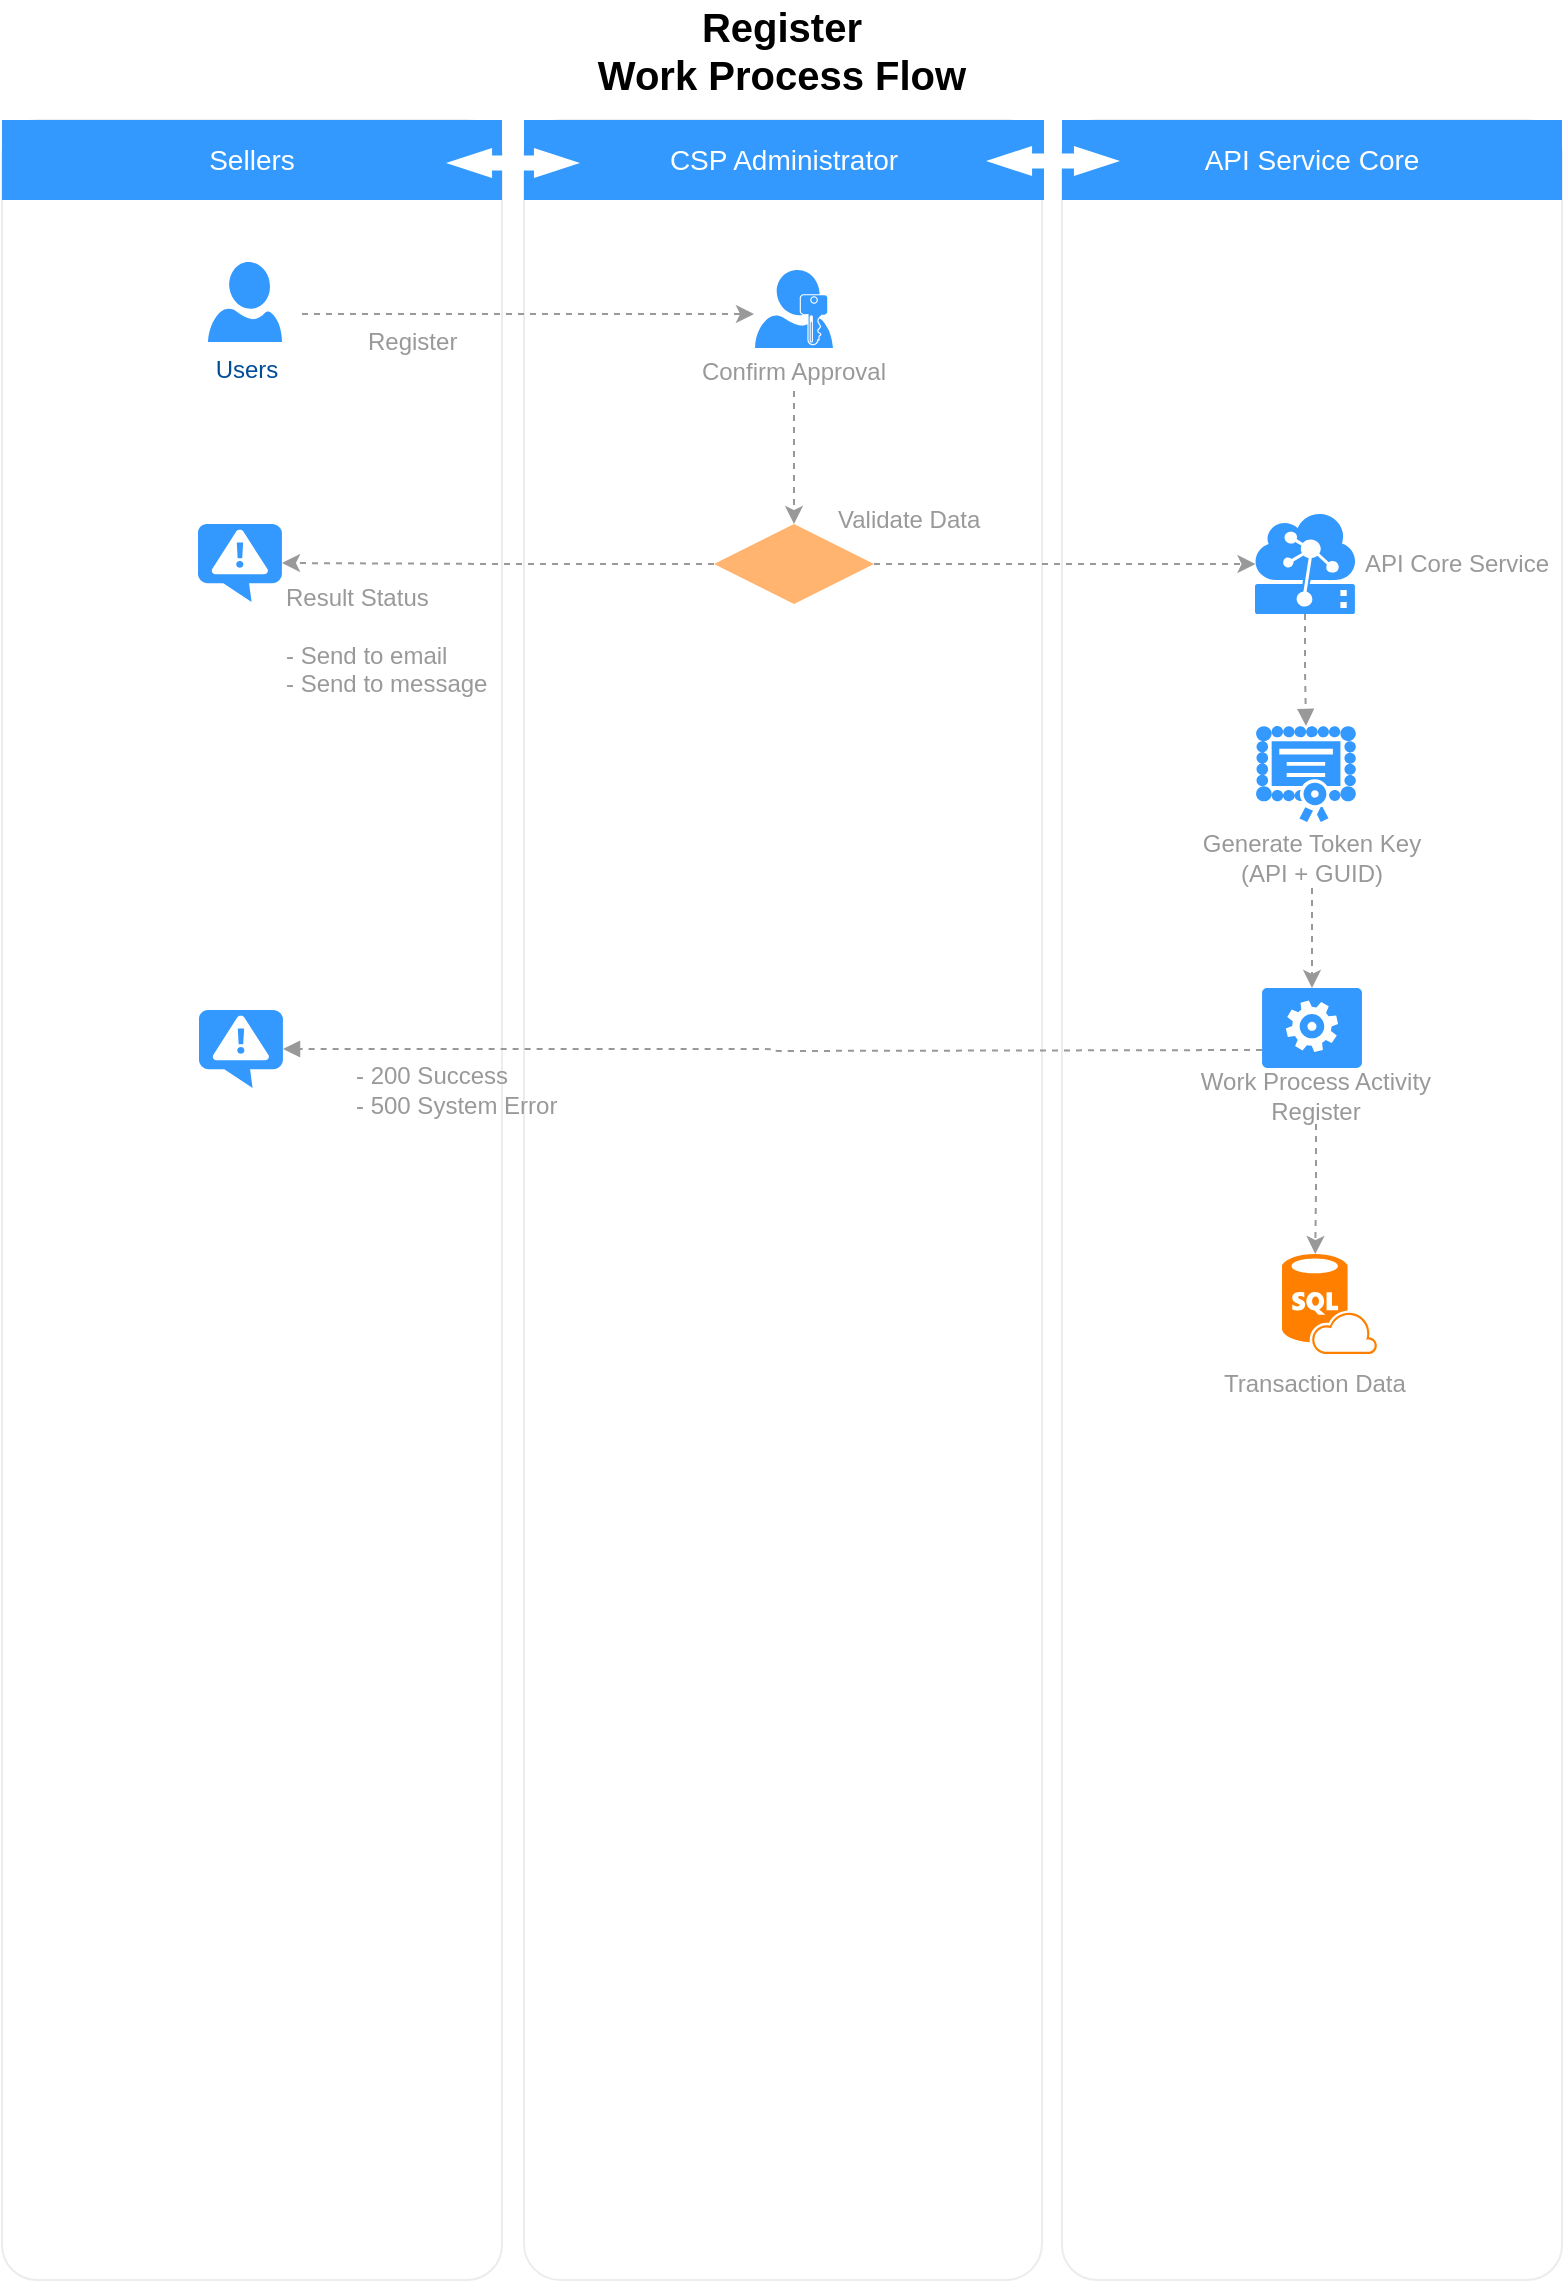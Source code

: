 <mxfile version="10.8.0" type="github"><diagram id="oyJG5gAHa9CKH-HlgH-Q" name="Page-1"><mxGraphModel dx="1220" dy="679" grid="1" gridSize="10" guides="1" tooltips="1" connect="1" arrows="1" fold="1" page="1" pageScale="1" pageWidth="827" pageHeight="1169" math="0" shadow="0"><root><mxCell id="0"/><mxCell id="1" parent="0"/><mxCell id="jnZ3MKr4NMhwEXzCHSw7-1" value="" style="rounded=1;whiteSpace=wrap;html=1;strokeColor=#E6E6E6;strokeWidth=1;fillColor=#FFFFFF;fontFamily=Helvetica;fontSize=14;fontColor=#FFB366;opacity=75;verticalAlign=top;fontStyle=1;arcSize=7;" vertex="1" parent="1"><mxGeometry x="560" y="80" width="250" height="1080" as="geometry"/></mxCell><mxCell id="jnZ3MKr4NMhwEXzCHSw7-2" value="" style="rounded=1;whiteSpace=wrap;html=1;strokeColor=#E6E6E6;strokeWidth=1;fillColor=#FFFFFF;fontFamily=Helvetica;fontSize=14;fontColor=#FFB366;opacity=75;verticalAlign=top;fontStyle=1;arcSize=7;" vertex="1" parent="1"><mxGeometry x="291" y="80" width="259" height="1080" as="geometry"/></mxCell><mxCell id="jnZ3MKr4NMhwEXzCHSw7-3" value="" style="rounded=1;whiteSpace=wrap;html=1;strokeColor=#E6E6E6;strokeWidth=1;fillColor=#FFFFFF;fontFamily=Helvetica;fontSize=14;fontColor=#FFB366;opacity=75;verticalAlign=top;fontStyle=1;arcSize=7;" vertex="1" parent="1"><mxGeometry x="30" y="80" width="250" height="1080" as="geometry"/></mxCell><mxCell id="jnZ3MKr4NMhwEXzCHSw7-4" value="Sellers" style="whiteSpace=wrap;html=1;dashed=1;strokeColor=none;strokeWidth=2;fillColor=#3399FF;fontFamily=Helvetica;fontSize=14;fontColor=#FFFFFF;fontStyle=0" vertex="1" parent="1"><mxGeometry x="30" y="80" width="250" height="40" as="geometry"/></mxCell><mxCell id="jnZ3MKr4NMhwEXzCHSw7-5" value="CSP Administrator" style="whiteSpace=wrap;html=1;dashed=1;strokeColor=none;strokeWidth=2;fillColor=#3399FF;fontFamily=Helvetica;fontSize=14;fontColor=#FFFFFF;fontStyle=0" vertex="1" parent="1"><mxGeometry x="291" y="80" width="260" height="40" as="geometry"/></mxCell><mxCell id="jnZ3MKr4NMhwEXzCHSw7-6" value="API Service Core" style="whiteSpace=wrap;html=1;dashed=1;strokeColor=none;strokeWidth=2;fillColor=#3399FF;fontFamily=Helvetica;fontSize=14;fontColor=#FFFFFF;fontStyle=0" vertex="1" parent="1"><mxGeometry x="560" y="80" width="250" height="40" as="geometry"/></mxCell><mxCell id="jnZ3MKr4NMhwEXzCHSw7-7" value="" style="shape=mxgraph.arrows.two_way_arrow_horizontal;html=1;verticalLabelPosition=bottom;verticalAlign=top;strokeWidth=2;strokeColor=none;dashed=1;fillColor=#FFFFFF;fontFamily=Verdana;fontSize=12;fontColor=#00BEF2" vertex="1" parent="1"><mxGeometry x="522" y="93" width="67" height="15" as="geometry"/></mxCell><mxCell id="jnZ3MKr4NMhwEXzCHSw7-8" value="Users" style="verticalLabelPosition=bottom;html=1;verticalAlign=top;strokeColor=none;fillColor=#3399FF;shape=mxgraph.azure.user;dashed=1;fontSize=12;fontColor=#004C99" vertex="1" parent="1"><mxGeometry x="133" y="151" width="37" height="40" as="geometry"/></mxCell><mxCell id="jnZ3MKr4NMhwEXzCHSw7-9" value="Register&lt;br&gt;Work Process Flow" style="text;html=1;strokeColor=none;fillColor=none;align=center;verticalAlign=middle;whiteSpace=wrap;rounded=0;fontStyle=1;fontSize=20;" vertex="1" parent="1"><mxGeometry x="290" y="20" width="260" height="50" as="geometry"/></mxCell><mxCell id="jnZ3MKr4NMhwEXzCHSw7-10" value="" style="shape=mxgraph.arrows.two_way_arrow_horizontal;html=1;verticalLabelPosition=bottom;verticalAlign=top;strokeWidth=2;strokeColor=none;dashed=1;fillColor=#FFFFFF;fontFamily=Verdana;fontSize=12;fontColor=#00BEF2" vertex="1" parent="1"><mxGeometry x="252" y="94" width="67" height="15" as="geometry"/></mxCell><mxCell id="jnZ3MKr4NMhwEXzCHSw7-11" style="edgeStyle=orthogonalEdgeStyle;rounded=0;orthogonalLoop=1;jettySize=auto;html=1;fontSize=14;strokeColor=#999999;dashed=1;" edge="1" parent="1"><mxGeometry relative="1" as="geometry"><mxPoint x="406" y="177" as="targetPoint"/><mxPoint x="180" y="177" as="sourcePoint"/></mxGeometry></mxCell><mxCell id="jnZ3MKr4NMhwEXzCHSw7-13" value="" style="group" vertex="1" connectable="0" parent="1"><mxGeometry x="366" y="155" width="120" height="60.5" as="geometry"/></mxCell><mxCell id="jnZ3MKr4NMhwEXzCHSw7-14" value="" style="pointerEvents=1;shadow=0;dashed=0;html=1;strokeColor=none;labelPosition=center;verticalLabelPosition=bottom;verticalAlign=top;align=center;shape=mxgraph.mscae.enterprise.user_permissions;fillColor=#3399FF;fontSize=14;" vertex="1" parent="jnZ3MKr4NMhwEXzCHSw7-13"><mxGeometry x="40.5" width="39" height="39" as="geometry"/></mxCell><mxCell id="jnZ3MKr4NMhwEXzCHSw7-15" value="&lt;font color=&quot;#999999&quot; style=&quot;font-size: 12px&quot;&gt;Confirm Approval&lt;/font&gt;" style="text;html=1;strokeColor=none;fillColor=none;align=center;verticalAlign=middle;whiteSpace=wrap;rounded=0;fontSize=12;" vertex="1" parent="jnZ3MKr4NMhwEXzCHSw7-13"><mxGeometry y="40.5" width="120" height="20" as="geometry"/></mxCell><mxCell id="jnZ3MKr4NMhwEXzCHSw7-19" value="" style="group" vertex="1" connectable="0" parent="1"><mxGeometry x="628" y="380" width="114" height="81" as="geometry"/></mxCell><mxCell id="jnZ3MKr4NMhwEXzCHSw7-20" value="" style="pointerEvents=1;shadow=0;dashed=0;html=1;strokeColor=none;labelPosition=center;verticalLabelPosition=bottom;verticalAlign=top;align=center;shape=mxgraph.mscae.intune.inventory_license;fillColor=#3399FF;fontSize=14;" vertex="1" parent="jnZ3MKr4NMhwEXzCHSw7-19"><mxGeometry x="29" y="3" width="50" height="48" as="geometry"/></mxCell><mxCell id="jnZ3MKr4NMhwEXzCHSw7-21" value="Generate Token Key&lt;br&gt;(API + GUID)&lt;br&gt;" style="text;html=1;strokeColor=none;fillColor=none;align=center;verticalAlign=middle;whiteSpace=wrap;rounded=0;fontSize=12;fontColor=#999999;" vertex="1" parent="jnZ3MKr4NMhwEXzCHSw7-19"><mxGeometry y="54" width="114" height="30" as="geometry"/></mxCell><mxCell id="jnZ3MKr4NMhwEXzCHSw7-22" value="Register" style="text;html=1;strokeColor=none;fillColor=none;align=left;verticalAlign=middle;whiteSpace=wrap;rounded=0;fontSize=12;fontColor=#999999;" vertex="1" parent="1"><mxGeometry x="211" y="181" width="59" height="20" as="geometry"/></mxCell><mxCell id="jnZ3MKr4NMhwEXzCHSw7-28" style="edgeStyle=orthogonalEdgeStyle;rounded=0;orthogonalLoop=1;jettySize=auto;html=1;exitX=0.5;exitY=1;exitDx=0;exitDy=0;exitPerimeter=0;entryX=0.5;entryY=0;entryDx=0;entryDy=0;startArrow=none;startFill=0;endArrow=block;endFill=1;strokeColor=#999999;fontSize=12;fontColor=#999999;dashed=1;entryPerimeter=0;" edge="1" parent="1" source="jnZ3MKr4NMhwEXzCHSw7-29" target="jnZ3MKr4NMhwEXzCHSw7-20"><mxGeometry relative="1" as="geometry"/></mxCell><mxCell id="jnZ3MKr4NMhwEXzCHSw7-29" value="" style="shadow=0;dashed=0;html=1;strokeColor=none;labelPosition=center;verticalLabelPosition=bottom;verticalAlign=top;align=center;shape=mxgraph.mscae.cloud.iot_edge;fillColor=#3399FF;pointerEvents=1;fontSize=12;fontColor=#999999;" vertex="1" parent="1"><mxGeometry x="656.5" y="277" width="50" height="50" as="geometry"/></mxCell><mxCell id="jnZ3MKr4NMhwEXzCHSw7-70" value="API Core Service" style="text;html=1;strokeColor=none;fillColor=none;align=center;verticalAlign=middle;whiteSpace=wrap;rounded=0;fontSize=12;fontColor=#999999;" vertex="1" parent="1"><mxGeometry x="707" y="287" width="101" height="29" as="geometry"/></mxCell><mxCell id="jnZ3MKr4NMhwEXzCHSw7-88" style="edgeStyle=orthogonalEdgeStyle;rounded=0;orthogonalLoop=1;jettySize=auto;html=1;exitX=0.5;exitY=1;exitDx=0;exitDy=0;entryX=0.5;entryY=0;entryDx=0;entryDy=0;entryPerimeter=0;dashed=1;strokeColor=#999999;" edge="1" parent="1" source="jnZ3MKr4NMhwEXzCHSw7-21" target="jnZ3MKr4NMhwEXzCHSw7-86"><mxGeometry relative="1" as="geometry"/></mxCell><mxCell id="jnZ3MKr4NMhwEXzCHSw7-89" value="" style="group" vertex="1" connectable="0" parent="1"><mxGeometry x="647" y="514" width="120" height="68" as="geometry"/></mxCell><mxCell id="jnZ3MKr4NMhwEXzCHSw7-86" value="" style="verticalLabelPosition=bottom;html=1;verticalAlign=top;align=center;strokeColor=none;fillColor=#3399FF;shape=mxgraph.azure.worker_role;fontSize=12;fontColor=#999999;" vertex="1" parent="jnZ3MKr4NMhwEXzCHSw7-89"><mxGeometry x="13" width="50" height="40" as="geometry"/></mxCell><mxCell id="jnZ3MKr4NMhwEXzCHSw7-87" value="Work Process Activity&lt;br&gt;Register" style="text;html=1;strokeColor=none;fillColor=none;align=center;verticalAlign=middle;whiteSpace=wrap;rounded=0;fontSize=12;fontColor=#999999;" vertex="1" parent="jnZ3MKr4NMhwEXzCHSw7-89"><mxGeometry x="-40" y="39" width="160" height="29" as="geometry"/></mxCell><mxCell id="jnZ3MKr4NMhwEXzCHSw7-90" value="" style="verticalLabelPosition=bottom;html=1;verticalAlign=top;align=center;strokeColor=none;fillColor=#3399FF;shape=mxgraph.azure.notification_topic;fontSize=12;fontColor=#999999;" vertex="1" parent="1"><mxGeometry x="128.5" y="525" width="42" height="39" as="geometry"/></mxCell><mxCell id="jnZ3MKr4NMhwEXzCHSw7-91" style="edgeStyle=orthogonalEdgeStyle;rounded=1;orthogonalLoop=1;jettySize=auto;html=1;entryX=1;entryY=0.5;entryDx=0;entryDy=0;entryPerimeter=0;dashed=1;startArrow=none;startFill=0;endArrow=block;endFill=1;strokeColor=#999999;fontSize=12;fontColor=#999999;" edge="1" parent="1" target="jnZ3MKr4NMhwEXzCHSw7-90"><mxGeometry relative="1" as="geometry"><mxPoint x="660" y="545" as="sourcePoint"/></mxGeometry></mxCell><mxCell id="jnZ3MKr4NMhwEXzCHSw7-92" value="- 200 Success&lt;br&gt;- 500 System Error&lt;br&gt;" style="text;html=1;strokeColor=none;fillColor=none;align=left;verticalAlign=middle;whiteSpace=wrap;rounded=0;fontSize=12;fontColor=#999999;" vertex="1" parent="1"><mxGeometry x="205" y="546" width="126" height="38" as="geometry"/></mxCell><mxCell id="jnZ3MKr4NMhwEXzCHSw7-93" value="" style="group" vertex="1" connectable="0" parent="1"><mxGeometry x="639" y="647" width="108" height="79" as="geometry"/></mxCell><mxCell id="jnZ3MKr4NMhwEXzCHSw7-52" value="" style="group" vertex="1" connectable="0" parent="jnZ3MKr4NMhwEXzCHSw7-93"><mxGeometry width="108" height="79" as="geometry"/></mxCell><mxCell id="jnZ3MKr4NMhwEXzCHSw7-53" value="Transaction Data" style="text;html=1;strokeColor=none;fillColor=none;align=left;verticalAlign=middle;whiteSpace=wrap;rounded=0;fontSize=12;fontColor=#999999;" vertex="1" parent="jnZ3MKr4NMhwEXzCHSw7-52"><mxGeometry y="50" width="108" height="29" as="geometry"/></mxCell><mxCell id="jnZ3MKr4NMhwEXzCHSw7-54" value="" style="verticalLabelPosition=bottom;html=1;verticalAlign=top;align=center;strokeColor=none;fillColor=#FF8000;shape=mxgraph.azure.sql_database_sql_azure;fontSize=12;fontColor=#999999;" vertex="1" parent="jnZ3MKr4NMhwEXzCHSw7-52"><mxGeometry x="31" width="47.5" height="50" as="geometry"/></mxCell><mxCell id="jnZ3MKr4NMhwEXzCHSw7-95" style="edgeStyle=orthogonalEdgeStyle;rounded=0;orthogonalLoop=1;jettySize=auto;html=1;exitX=0.5;exitY=1;exitDx=0;exitDy=0;entryX=0.35;entryY=0;entryDx=0;entryDy=0;entryPerimeter=0;dashed=1;strokeColor=#999999;" edge="1" parent="1" source="jnZ3MKr4NMhwEXzCHSw7-87" target="jnZ3MKr4NMhwEXzCHSw7-54"><mxGeometry relative="1" as="geometry"/></mxCell><mxCell id="jnZ3MKr4NMhwEXzCHSw7-99" style="edgeStyle=orthogonalEdgeStyle;rounded=0;orthogonalLoop=1;jettySize=auto;html=1;exitX=1;exitY=0.5;exitDx=0;exitDy=0;entryX=0.005;entryY=0.5;entryDx=0;entryDy=0;entryPerimeter=0;dashed=1;strokeColor=#999999;" edge="1" parent="1" source="jnZ3MKr4NMhwEXzCHSw7-96" target="jnZ3MKr4NMhwEXzCHSw7-29"><mxGeometry relative="1" as="geometry"/></mxCell><mxCell id="jnZ3MKr4NMhwEXzCHSw7-104" style="edgeStyle=orthogonalEdgeStyle;rounded=0;orthogonalLoop=1;jettySize=auto;html=1;exitX=0;exitY=0.5;exitDx=0;exitDy=0;entryX=1;entryY=0.5;entryDx=0;entryDy=0;entryPerimeter=0;dashed=1;strokeColor=#999999;" edge="1" parent="1" source="jnZ3MKr4NMhwEXzCHSw7-96" target="jnZ3MKr4NMhwEXzCHSw7-101"><mxGeometry relative="1" as="geometry"/></mxCell><mxCell id="jnZ3MKr4NMhwEXzCHSw7-96" value="" style="rhombus;whiteSpace=wrap;html=1;strokeColor=none;strokeWidth=1;fillColor=#FFB570;fontSize=12;fontColor=#999999;align=left;" vertex="1" parent="1"><mxGeometry x="386" y="282" width="80" height="40" as="geometry"/></mxCell><mxCell id="jnZ3MKr4NMhwEXzCHSw7-97" style="edgeStyle=orthogonalEdgeStyle;rounded=0;orthogonalLoop=1;jettySize=auto;html=1;exitX=0.5;exitY=1;exitDx=0;exitDy=0;entryX=0.5;entryY=0;entryDx=0;entryDy=0;dashed=1;strokeColor=#999999;" edge="1" parent="1" source="jnZ3MKr4NMhwEXzCHSw7-15" target="jnZ3MKr4NMhwEXzCHSw7-96"><mxGeometry relative="1" as="geometry"/></mxCell><mxCell id="jnZ3MKr4NMhwEXzCHSw7-98" value="Validate Data" style="text;html=1;strokeColor=none;fillColor=none;align=left;verticalAlign=middle;whiteSpace=wrap;rounded=0;fontSize=12;fontColor=#999999;" vertex="1" parent="1"><mxGeometry x="445.5" y="270" width="110" height="20" as="geometry"/></mxCell><mxCell id="jnZ3MKr4NMhwEXzCHSw7-101" value="" style="verticalLabelPosition=bottom;html=1;verticalAlign=top;align=center;strokeColor=none;fillColor=#3399FF;shape=mxgraph.azure.notification_topic;fontSize=12;fontColor=#999999;" vertex="1" parent="1"><mxGeometry x="128" y="282" width="42" height="39" as="geometry"/></mxCell><mxCell id="jnZ3MKr4NMhwEXzCHSw7-102" value="Result Status&lt;br&gt;&lt;br&gt;- Send to email&lt;br&gt;- Send to message&lt;br&gt;" style="text;html=1;strokeColor=none;fillColor=none;align=left;verticalAlign=middle;whiteSpace=wrap;rounded=0;fontSize=12;fontColor=#999999;" vertex="1" parent="1"><mxGeometry x="170" y="310" width="130" height="60" as="geometry"/></mxCell></root></mxGraphModel></diagram></mxfile>